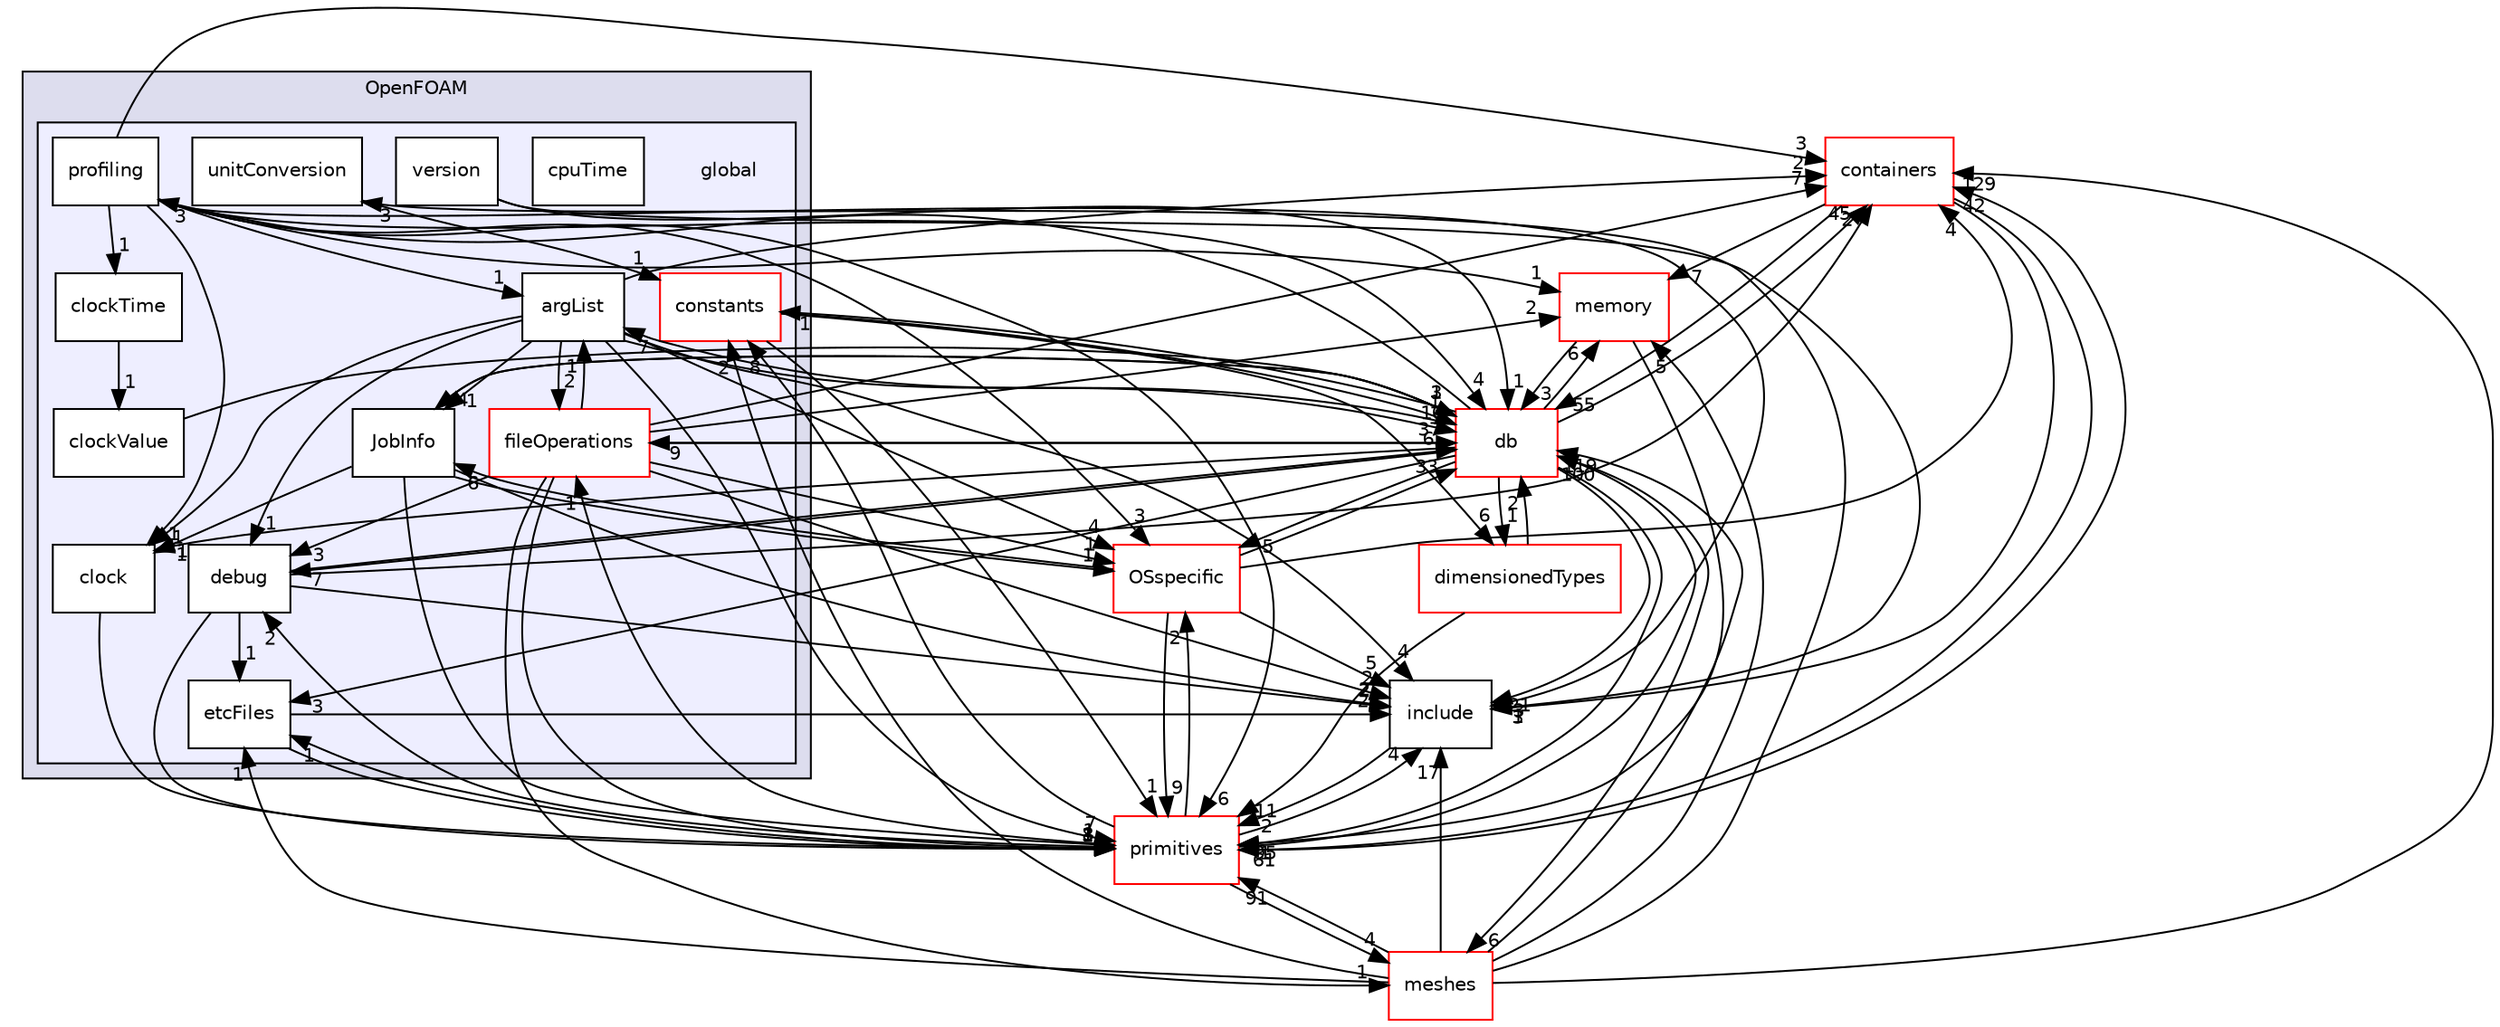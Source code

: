 digraph "src/OpenFOAM/global" {
  bgcolor=transparent;
  compound=true
  node [ fontsize="10", fontname="Helvetica"];
  edge [ labelfontsize="10", labelfontname="Helvetica"];
  subgraph clusterdir_c5473ff19b20e6ec4dfe5c310b3778a8 {
    graph [ bgcolor="#ddddee", pencolor="black", label="OpenFOAM" fontname="Helvetica", fontsize="10", URL="dir_c5473ff19b20e6ec4dfe5c310b3778a8.html"]
  subgraph clusterdir_8583492183f4d27c76555f8f333dd07b {
    graph [ bgcolor="#eeeeff", pencolor="black", label="" URL="dir_8583492183f4d27c76555f8f333dd07b.html"];
    dir_8583492183f4d27c76555f8f333dd07b [shape=plaintext label="global"];
    dir_a8fbe6cb4728d939f5fe33ffd5417ee6 [shape=box label="argList" color="black" fillcolor="white" style="filled" URL="dir_a8fbe6cb4728d939f5fe33ffd5417ee6.html"];
    dir_b57d183a0b4e21f93b91d229b9701796 [shape=box label="clock" color="black" fillcolor="white" style="filled" URL="dir_b57d183a0b4e21f93b91d229b9701796.html"];
    dir_4730ae0fce5f0ea084f9e136244c66cb [shape=box label="clockTime" color="black" fillcolor="white" style="filled" URL="dir_4730ae0fce5f0ea084f9e136244c66cb.html"];
    dir_a0379dfa97e423990f824c6448e80195 [shape=box label="clockValue" color="black" fillcolor="white" style="filled" URL="dir_a0379dfa97e423990f824c6448e80195.html"];
    dir_b19db2d11b7f3a11ba09bd713d4f9fa8 [shape=box label="constants" color="red" fillcolor="white" style="filled" URL="dir_b19db2d11b7f3a11ba09bd713d4f9fa8.html"];
    dir_f712fec5bae3fcd323cbbdec974d4645 [shape=box label="cpuTime" color="black" fillcolor="white" style="filled" URL="dir_f712fec5bae3fcd323cbbdec974d4645.html"];
    dir_4f7b3d8a414cf437a62104bfc68c7f2f [shape=box label="debug" color="black" fillcolor="white" style="filled" URL="dir_4f7b3d8a414cf437a62104bfc68c7f2f.html"];
    dir_2ff82ef3fcdf8a274f24aecacb843106 [shape=box label="etcFiles" color="black" fillcolor="white" style="filled" URL="dir_2ff82ef3fcdf8a274f24aecacb843106.html"];
    dir_dfe0dd853c2607dc9337b9936f8a32b0 [shape=box label="fileOperations" color="red" fillcolor="white" style="filled" URL="dir_dfe0dd853c2607dc9337b9936f8a32b0.html"];
    dir_343177a623e4d2f2db47090c714cff8e [shape=box label="JobInfo" color="black" fillcolor="white" style="filled" URL="dir_343177a623e4d2f2db47090c714cff8e.html"];
    dir_314397c8b921d6fa0145fe90378f18e7 [shape=box label="profiling" color="black" fillcolor="white" style="filled" URL="dir_314397c8b921d6fa0145fe90378f18e7.html"];
    dir_18ee61282804f17d09907c41b91bc9c6 [shape=box label="unitConversion" color="black" fillcolor="white" style="filled" URL="dir_18ee61282804f17d09907c41b91bc9c6.html"];
    dir_d8e2d5e98f8a1bc187e02f153608aa66 [shape=box label="version" color="black" fillcolor="white" style="filled" URL="dir_d8e2d5e98f8a1bc187e02f153608aa66.html"];
  }
  }
  dir_385a22dcc2f7120acb0f1a7a832b3b8d [shape=box label="memory" color="red" URL="dir_385a22dcc2f7120acb0f1a7a832b3b8d.html"];
  dir_19d0872053bde092be81d7fe3f56cbf7 [shape=box label="containers" color="red" URL="dir_19d0872053bde092be81d7fe3f56cbf7.html"];
  dir_aa2423979fb45fc41c393a5db370ab21 [shape=box label="meshes" color="red" URL="dir_aa2423979fb45fc41c393a5db370ab21.html"];
  dir_d4979fdf35c07e0caec68718d229a4b4 [shape=box label="dimensionedTypes" color="red" URL="dir_d4979fdf35c07e0caec68718d229a4b4.html"];
  dir_63c634f7a7cfd679ac26c67fb30fc32f [shape=box label="db" color="red" URL="dir_63c634f7a7cfd679ac26c67fb30fc32f.html"];
  dir_3e50f45338116b169052b428016851aa [shape=box label="primitives" color="red" URL="dir_3e50f45338116b169052b428016851aa.html"];
  dir_e954e9f5966bc1c681a414ec8bd0ee15 [shape=box label="include" URL="dir_e954e9f5966bc1c681a414ec8bd0ee15.html"];
  dir_1e7df7a7407fc4618be5c18f76eb7b99 [shape=box label="OSspecific" color="red" URL="dir_1e7df7a7407fc4618be5c18f76eb7b99.html"];
  dir_385a22dcc2f7120acb0f1a7a832b3b8d->dir_63c634f7a7cfd679ac26c67fb30fc32f [headlabel="3", labeldistance=1.5 headhref="dir_002521_002218.html"];
  dir_385a22dcc2f7120acb0f1a7a832b3b8d->dir_3e50f45338116b169052b428016851aa [headlabel="1", labeldistance=1.5 headhref="dir_002521_002628.html"];
  dir_b57d183a0b4e21f93b91d229b9701796->dir_3e50f45338116b169052b428016851aa [headlabel="1", labeldistance=1.5 headhref="dir_002387_002628.html"];
  dir_343177a623e4d2f2db47090c714cff8e->dir_b57d183a0b4e21f93b91d229b9701796 [headlabel="1", labeldistance=1.5 headhref="dir_002407_002387.html"];
  dir_343177a623e4d2f2db47090c714cff8e->dir_63c634f7a7cfd679ac26c67fb30fc32f [headlabel="3", labeldistance=1.5 headhref="dir_002407_002218.html"];
  dir_343177a623e4d2f2db47090c714cff8e->dir_3e50f45338116b169052b428016851aa [headlabel="1", labeldistance=1.5 headhref="dir_002407_002628.html"];
  dir_343177a623e4d2f2db47090c714cff8e->dir_e954e9f5966bc1c681a414ec8bd0ee15 [headlabel="2", labeldistance=1.5 headhref="dir_002407_002418.html"];
  dir_343177a623e4d2f2db47090c714cff8e->dir_1e7df7a7407fc4618be5c18f76eb7b99 [headlabel="1", labeldistance=1.5 headhref="dir_002407_002944.html"];
  dir_19d0872053bde092be81d7fe3f56cbf7->dir_385a22dcc2f7120acb0f1a7a832b3b8d [headlabel="7", labeldistance=1.5 headhref="dir_002156_002521.html"];
  dir_19d0872053bde092be81d7fe3f56cbf7->dir_63c634f7a7cfd679ac26c67fb30fc32f [headlabel="55", labeldistance=1.5 headhref="dir_002156_002218.html"];
  dir_19d0872053bde092be81d7fe3f56cbf7->dir_3e50f45338116b169052b428016851aa [headlabel="61", labeldistance=1.5 headhref="dir_002156_002628.html"];
  dir_19d0872053bde092be81d7fe3f56cbf7->dir_e954e9f5966bc1c681a414ec8bd0ee15 [headlabel="3", labeldistance=1.5 headhref="dir_002156_002418.html"];
  dir_a8fbe6cb4728d939f5fe33ffd5417ee6->dir_b57d183a0b4e21f93b91d229b9701796 [headlabel="1", labeldistance=1.5 headhref="dir_002386_002387.html"];
  dir_a8fbe6cb4728d939f5fe33ffd5417ee6->dir_343177a623e4d2f2db47090c714cff8e [headlabel="1", labeldistance=1.5 headhref="dir_002386_002407.html"];
  dir_a8fbe6cb4728d939f5fe33ffd5417ee6->dir_19d0872053bde092be81d7fe3f56cbf7 [headlabel="2", labeldistance=1.5 headhref="dir_002386_002156.html"];
  dir_a8fbe6cb4728d939f5fe33ffd5417ee6->dir_4f7b3d8a414cf437a62104bfc68c7f2f [headlabel="1", labeldistance=1.5 headhref="dir_002386_002399.html"];
  dir_a8fbe6cb4728d939f5fe33ffd5417ee6->dir_dfe0dd853c2607dc9337b9936f8a32b0 [headlabel="2", labeldistance=1.5 headhref="dir_002386_002401.html"];
  dir_a8fbe6cb4728d939f5fe33ffd5417ee6->dir_63c634f7a7cfd679ac26c67fb30fc32f [headlabel="10", labeldistance=1.5 headhref="dir_002386_002218.html"];
  dir_a8fbe6cb4728d939f5fe33ffd5417ee6->dir_3e50f45338116b169052b428016851aa [headlabel="7", labeldistance=1.5 headhref="dir_002386_002628.html"];
  dir_a8fbe6cb4728d939f5fe33ffd5417ee6->dir_e954e9f5966bc1c681a414ec8bd0ee15 [headlabel="4", labeldistance=1.5 headhref="dir_002386_002418.html"];
  dir_a8fbe6cb4728d939f5fe33ffd5417ee6->dir_1e7df7a7407fc4618be5c18f76eb7b99 [headlabel="4", labeldistance=1.5 headhref="dir_002386_002944.html"];
  dir_4730ae0fce5f0ea084f9e136244c66cb->dir_a0379dfa97e423990f824c6448e80195 [headlabel="1", labeldistance=1.5 headhref="dir_002388_002389.html"];
  dir_d8e2d5e98f8a1bc187e02f153608aa66->dir_63c634f7a7cfd679ac26c67fb30fc32f [headlabel="1", labeldistance=1.5 headhref="dir_002410_002218.html"];
  dir_d8e2d5e98f8a1bc187e02f153608aa66->dir_e954e9f5966bc1c681a414ec8bd0ee15 [headlabel="1", labeldistance=1.5 headhref="dir_002410_002418.html"];
  dir_aa2423979fb45fc41c393a5db370ab21->dir_385a22dcc2f7120acb0f1a7a832b3b8d [headlabel="5", labeldistance=1.5 headhref="dir_002525_002521.html"];
  dir_aa2423979fb45fc41c393a5db370ab21->dir_19d0872053bde092be81d7fe3f56cbf7 [headlabel="129", labeldistance=1.5 headhref="dir_002525_002156.html"];
  dir_aa2423979fb45fc41c393a5db370ab21->dir_2ff82ef3fcdf8a274f24aecacb843106 [headlabel="1", labeldistance=1.5 headhref="dir_002525_002400.html"];
  dir_aa2423979fb45fc41c393a5db370ab21->dir_63c634f7a7cfd679ac26c67fb30fc32f [headlabel="119", labeldistance=1.5 headhref="dir_002525_002218.html"];
  dir_aa2423979fb45fc41c393a5db370ab21->dir_18ee61282804f17d09907c41b91bc9c6 [headlabel="3", labeldistance=1.5 headhref="dir_002525_002409.html"];
  dir_aa2423979fb45fc41c393a5db370ab21->dir_3e50f45338116b169052b428016851aa [headlabel="91", labeldistance=1.5 headhref="dir_002525_002628.html"];
  dir_aa2423979fb45fc41c393a5db370ab21->dir_e954e9f5966bc1c681a414ec8bd0ee15 [headlabel="17", labeldistance=1.5 headhref="dir_002525_002418.html"];
  dir_aa2423979fb45fc41c393a5db370ab21->dir_b19db2d11b7f3a11ba09bd713d4f9fa8 [headlabel="2", labeldistance=1.5 headhref="dir_002525_002390.html"];
  dir_4f7b3d8a414cf437a62104bfc68c7f2f->dir_19d0872053bde092be81d7fe3f56cbf7 [headlabel="2", labeldistance=1.5 headhref="dir_002399_002156.html"];
  dir_4f7b3d8a414cf437a62104bfc68c7f2f->dir_2ff82ef3fcdf8a274f24aecacb843106 [headlabel="1", labeldistance=1.5 headhref="dir_002399_002400.html"];
  dir_4f7b3d8a414cf437a62104bfc68c7f2f->dir_63c634f7a7cfd679ac26c67fb30fc32f [headlabel="6", labeldistance=1.5 headhref="dir_002399_002218.html"];
  dir_4f7b3d8a414cf437a62104bfc68c7f2f->dir_3e50f45338116b169052b428016851aa [headlabel="3", labeldistance=1.5 headhref="dir_002399_002628.html"];
  dir_4f7b3d8a414cf437a62104bfc68c7f2f->dir_e954e9f5966bc1c681a414ec8bd0ee15 [headlabel="2", labeldistance=1.5 headhref="dir_002399_002418.html"];
  dir_dfe0dd853c2607dc9337b9936f8a32b0->dir_385a22dcc2f7120acb0f1a7a832b3b8d [headlabel="2", labeldistance=1.5 headhref="dir_002401_002521.html"];
  dir_dfe0dd853c2607dc9337b9936f8a32b0->dir_19d0872053bde092be81d7fe3f56cbf7 [headlabel="7", labeldistance=1.5 headhref="dir_002401_002156.html"];
  dir_dfe0dd853c2607dc9337b9936f8a32b0->dir_a8fbe6cb4728d939f5fe33ffd5417ee6 [headlabel="1", labeldistance=1.5 headhref="dir_002401_002386.html"];
  dir_dfe0dd853c2607dc9337b9936f8a32b0->dir_aa2423979fb45fc41c393a5db370ab21 [headlabel="1", labeldistance=1.5 headhref="dir_002401_002525.html"];
  dir_dfe0dd853c2607dc9337b9936f8a32b0->dir_4f7b3d8a414cf437a62104bfc68c7f2f [headlabel="3", labeldistance=1.5 headhref="dir_002401_002399.html"];
  dir_dfe0dd853c2607dc9337b9936f8a32b0->dir_63c634f7a7cfd679ac26c67fb30fc32f [headlabel="37", labeldistance=1.5 headhref="dir_002401_002218.html"];
  dir_dfe0dd853c2607dc9337b9936f8a32b0->dir_3e50f45338116b169052b428016851aa [headlabel="8", labeldistance=1.5 headhref="dir_002401_002628.html"];
  dir_dfe0dd853c2607dc9337b9936f8a32b0->dir_e954e9f5966bc1c681a414ec8bd0ee15 [headlabel="2", labeldistance=1.5 headhref="dir_002401_002418.html"];
  dir_dfe0dd853c2607dc9337b9936f8a32b0->dir_1e7df7a7407fc4618be5c18f76eb7b99 [headlabel="1", labeldistance=1.5 headhref="dir_002401_002944.html"];
  dir_d4979fdf35c07e0caec68718d229a4b4->dir_63c634f7a7cfd679ac26c67fb30fc32f [headlabel="2", labeldistance=1.5 headhref="dir_002288_002218.html"];
  dir_d4979fdf35c07e0caec68718d229a4b4->dir_3e50f45338116b169052b428016851aa [headlabel="11", labeldistance=1.5 headhref="dir_002288_002628.html"];
  dir_2ff82ef3fcdf8a274f24aecacb843106->dir_3e50f45338116b169052b428016851aa [headlabel="1", labeldistance=1.5 headhref="dir_002400_002628.html"];
  dir_2ff82ef3fcdf8a274f24aecacb843106->dir_e954e9f5966bc1c681a414ec8bd0ee15 [headlabel="2", labeldistance=1.5 headhref="dir_002400_002418.html"];
  dir_63c634f7a7cfd679ac26c67fb30fc32f->dir_385a22dcc2f7120acb0f1a7a832b3b8d [headlabel="6", labeldistance=1.5 headhref="dir_002218_002521.html"];
  dir_63c634f7a7cfd679ac26c67fb30fc32f->dir_b57d183a0b4e21f93b91d229b9701796 [headlabel="1", labeldistance=1.5 headhref="dir_002218_002387.html"];
  dir_63c634f7a7cfd679ac26c67fb30fc32f->dir_343177a623e4d2f2db47090c714cff8e [headlabel="4", labeldistance=1.5 headhref="dir_002218_002407.html"];
  dir_63c634f7a7cfd679ac26c67fb30fc32f->dir_19d0872053bde092be81d7fe3f56cbf7 [headlabel="45", labeldistance=1.5 headhref="dir_002218_002156.html"];
  dir_63c634f7a7cfd679ac26c67fb30fc32f->dir_a8fbe6cb4728d939f5fe33ffd5417ee6 [headlabel="7", labeldistance=1.5 headhref="dir_002218_002386.html"];
  dir_63c634f7a7cfd679ac26c67fb30fc32f->dir_aa2423979fb45fc41c393a5db370ab21 [headlabel="6", labeldistance=1.5 headhref="dir_002218_002525.html"];
  dir_63c634f7a7cfd679ac26c67fb30fc32f->dir_4f7b3d8a414cf437a62104bfc68c7f2f [headlabel="7", labeldistance=1.5 headhref="dir_002218_002399.html"];
  dir_63c634f7a7cfd679ac26c67fb30fc32f->dir_dfe0dd853c2607dc9337b9936f8a32b0 [headlabel="9", labeldistance=1.5 headhref="dir_002218_002401.html"];
  dir_63c634f7a7cfd679ac26c67fb30fc32f->dir_d4979fdf35c07e0caec68718d229a4b4 [headlabel="1", labeldistance=1.5 headhref="dir_002218_002288.html"];
  dir_63c634f7a7cfd679ac26c67fb30fc32f->dir_2ff82ef3fcdf8a274f24aecacb843106 [headlabel="3", labeldistance=1.5 headhref="dir_002218_002400.html"];
  dir_63c634f7a7cfd679ac26c67fb30fc32f->dir_3e50f45338116b169052b428016851aa [headlabel="95", labeldistance=1.5 headhref="dir_002218_002628.html"];
  dir_63c634f7a7cfd679ac26c67fb30fc32f->dir_e954e9f5966bc1c681a414ec8bd0ee15 [headlabel="21", labeldistance=1.5 headhref="dir_002218_002418.html"];
  dir_63c634f7a7cfd679ac26c67fb30fc32f->dir_314397c8b921d6fa0145fe90378f18e7 [headlabel="3", labeldistance=1.5 headhref="dir_002218_002408.html"];
  dir_63c634f7a7cfd679ac26c67fb30fc32f->dir_b19db2d11b7f3a11ba09bd713d4f9fa8 [headlabel="1", labeldistance=1.5 headhref="dir_002218_002390.html"];
  dir_63c634f7a7cfd679ac26c67fb30fc32f->dir_1e7df7a7407fc4618be5c18f76eb7b99 [headlabel="5", labeldistance=1.5 headhref="dir_002218_002944.html"];
  dir_a0379dfa97e423990f824c6448e80195->dir_63c634f7a7cfd679ac26c67fb30fc32f [headlabel="1", labeldistance=1.5 headhref="dir_002389_002218.html"];
  dir_18ee61282804f17d09907c41b91bc9c6->dir_b19db2d11b7f3a11ba09bd713d4f9fa8 [headlabel="1", labeldistance=1.5 headhref="dir_002409_002390.html"];
  dir_3e50f45338116b169052b428016851aa->dir_19d0872053bde092be81d7fe3f56cbf7 [headlabel="42", labeldistance=1.5 headhref="dir_002628_002156.html"];
  dir_3e50f45338116b169052b428016851aa->dir_aa2423979fb45fc41c393a5db370ab21 [headlabel="4", labeldistance=1.5 headhref="dir_002628_002525.html"];
  dir_3e50f45338116b169052b428016851aa->dir_4f7b3d8a414cf437a62104bfc68c7f2f [headlabel="2", labeldistance=1.5 headhref="dir_002628_002399.html"];
  dir_3e50f45338116b169052b428016851aa->dir_dfe0dd853c2607dc9337b9936f8a32b0 [headlabel="1", labeldistance=1.5 headhref="dir_002628_002401.html"];
  dir_3e50f45338116b169052b428016851aa->dir_2ff82ef3fcdf8a274f24aecacb843106 [headlabel="1", labeldistance=1.5 headhref="dir_002628_002400.html"];
  dir_3e50f45338116b169052b428016851aa->dir_63c634f7a7cfd679ac26c67fb30fc32f [headlabel="100", labeldistance=1.5 headhref="dir_002628_002218.html"];
  dir_3e50f45338116b169052b428016851aa->dir_e954e9f5966bc1c681a414ec8bd0ee15 [headlabel="4", labeldistance=1.5 headhref="dir_002628_002418.html"];
  dir_3e50f45338116b169052b428016851aa->dir_b19db2d11b7f3a11ba09bd713d4f9fa8 [headlabel="8", labeldistance=1.5 headhref="dir_002628_002390.html"];
  dir_3e50f45338116b169052b428016851aa->dir_1e7df7a7407fc4618be5c18f76eb7b99 [headlabel="2", labeldistance=1.5 headhref="dir_002628_002944.html"];
  dir_e954e9f5966bc1c681a414ec8bd0ee15->dir_3e50f45338116b169052b428016851aa [headlabel="2", labeldistance=1.5 headhref="dir_002418_002628.html"];
  dir_314397c8b921d6fa0145fe90378f18e7->dir_385a22dcc2f7120acb0f1a7a832b3b8d [headlabel="1", labeldistance=1.5 headhref="dir_002408_002521.html"];
  dir_314397c8b921d6fa0145fe90378f18e7->dir_b57d183a0b4e21f93b91d229b9701796 [headlabel="1", labeldistance=1.5 headhref="dir_002408_002387.html"];
  dir_314397c8b921d6fa0145fe90378f18e7->dir_19d0872053bde092be81d7fe3f56cbf7 [headlabel="3", labeldistance=1.5 headhref="dir_002408_002156.html"];
  dir_314397c8b921d6fa0145fe90378f18e7->dir_a8fbe6cb4728d939f5fe33ffd5417ee6 [headlabel="1", labeldistance=1.5 headhref="dir_002408_002386.html"];
  dir_314397c8b921d6fa0145fe90378f18e7->dir_4730ae0fce5f0ea084f9e136244c66cb [headlabel="1", labeldistance=1.5 headhref="dir_002408_002388.html"];
  dir_314397c8b921d6fa0145fe90378f18e7->dir_63c634f7a7cfd679ac26c67fb30fc32f [headlabel="4", labeldistance=1.5 headhref="dir_002408_002218.html"];
  dir_314397c8b921d6fa0145fe90378f18e7->dir_3e50f45338116b169052b428016851aa [headlabel="6", labeldistance=1.5 headhref="dir_002408_002628.html"];
  dir_314397c8b921d6fa0145fe90378f18e7->dir_e954e9f5966bc1c681a414ec8bd0ee15 [headlabel="3", labeldistance=1.5 headhref="dir_002408_002418.html"];
  dir_314397c8b921d6fa0145fe90378f18e7->dir_1e7df7a7407fc4618be5c18f76eb7b99 [headlabel="3", labeldistance=1.5 headhref="dir_002408_002944.html"];
  dir_b19db2d11b7f3a11ba09bd713d4f9fa8->dir_d4979fdf35c07e0caec68718d229a4b4 [headlabel="6", labeldistance=1.5 headhref="dir_002390_002288.html"];
  dir_b19db2d11b7f3a11ba09bd713d4f9fa8->dir_63c634f7a7cfd679ac26c67fb30fc32f [headlabel="1", labeldistance=1.5 headhref="dir_002390_002218.html"];
  dir_b19db2d11b7f3a11ba09bd713d4f9fa8->dir_3e50f45338116b169052b428016851aa [headlabel="1", labeldistance=1.5 headhref="dir_002390_002628.html"];
  dir_1e7df7a7407fc4618be5c18f76eb7b99->dir_343177a623e4d2f2db47090c714cff8e [headlabel="6", labeldistance=1.5 headhref="dir_002944_002407.html"];
  dir_1e7df7a7407fc4618be5c18f76eb7b99->dir_19d0872053bde092be81d7fe3f56cbf7 [headlabel="4", labeldistance=1.5 headhref="dir_002944_002156.html"];
  dir_1e7df7a7407fc4618be5c18f76eb7b99->dir_63c634f7a7cfd679ac26c67fb30fc32f [headlabel="33", labeldistance=1.5 headhref="dir_002944_002218.html"];
  dir_1e7df7a7407fc4618be5c18f76eb7b99->dir_3e50f45338116b169052b428016851aa [headlabel="9", labeldistance=1.5 headhref="dir_002944_002628.html"];
  dir_1e7df7a7407fc4618be5c18f76eb7b99->dir_e954e9f5966bc1c681a414ec8bd0ee15 [headlabel="5", labeldistance=1.5 headhref="dir_002944_002418.html"];
}
